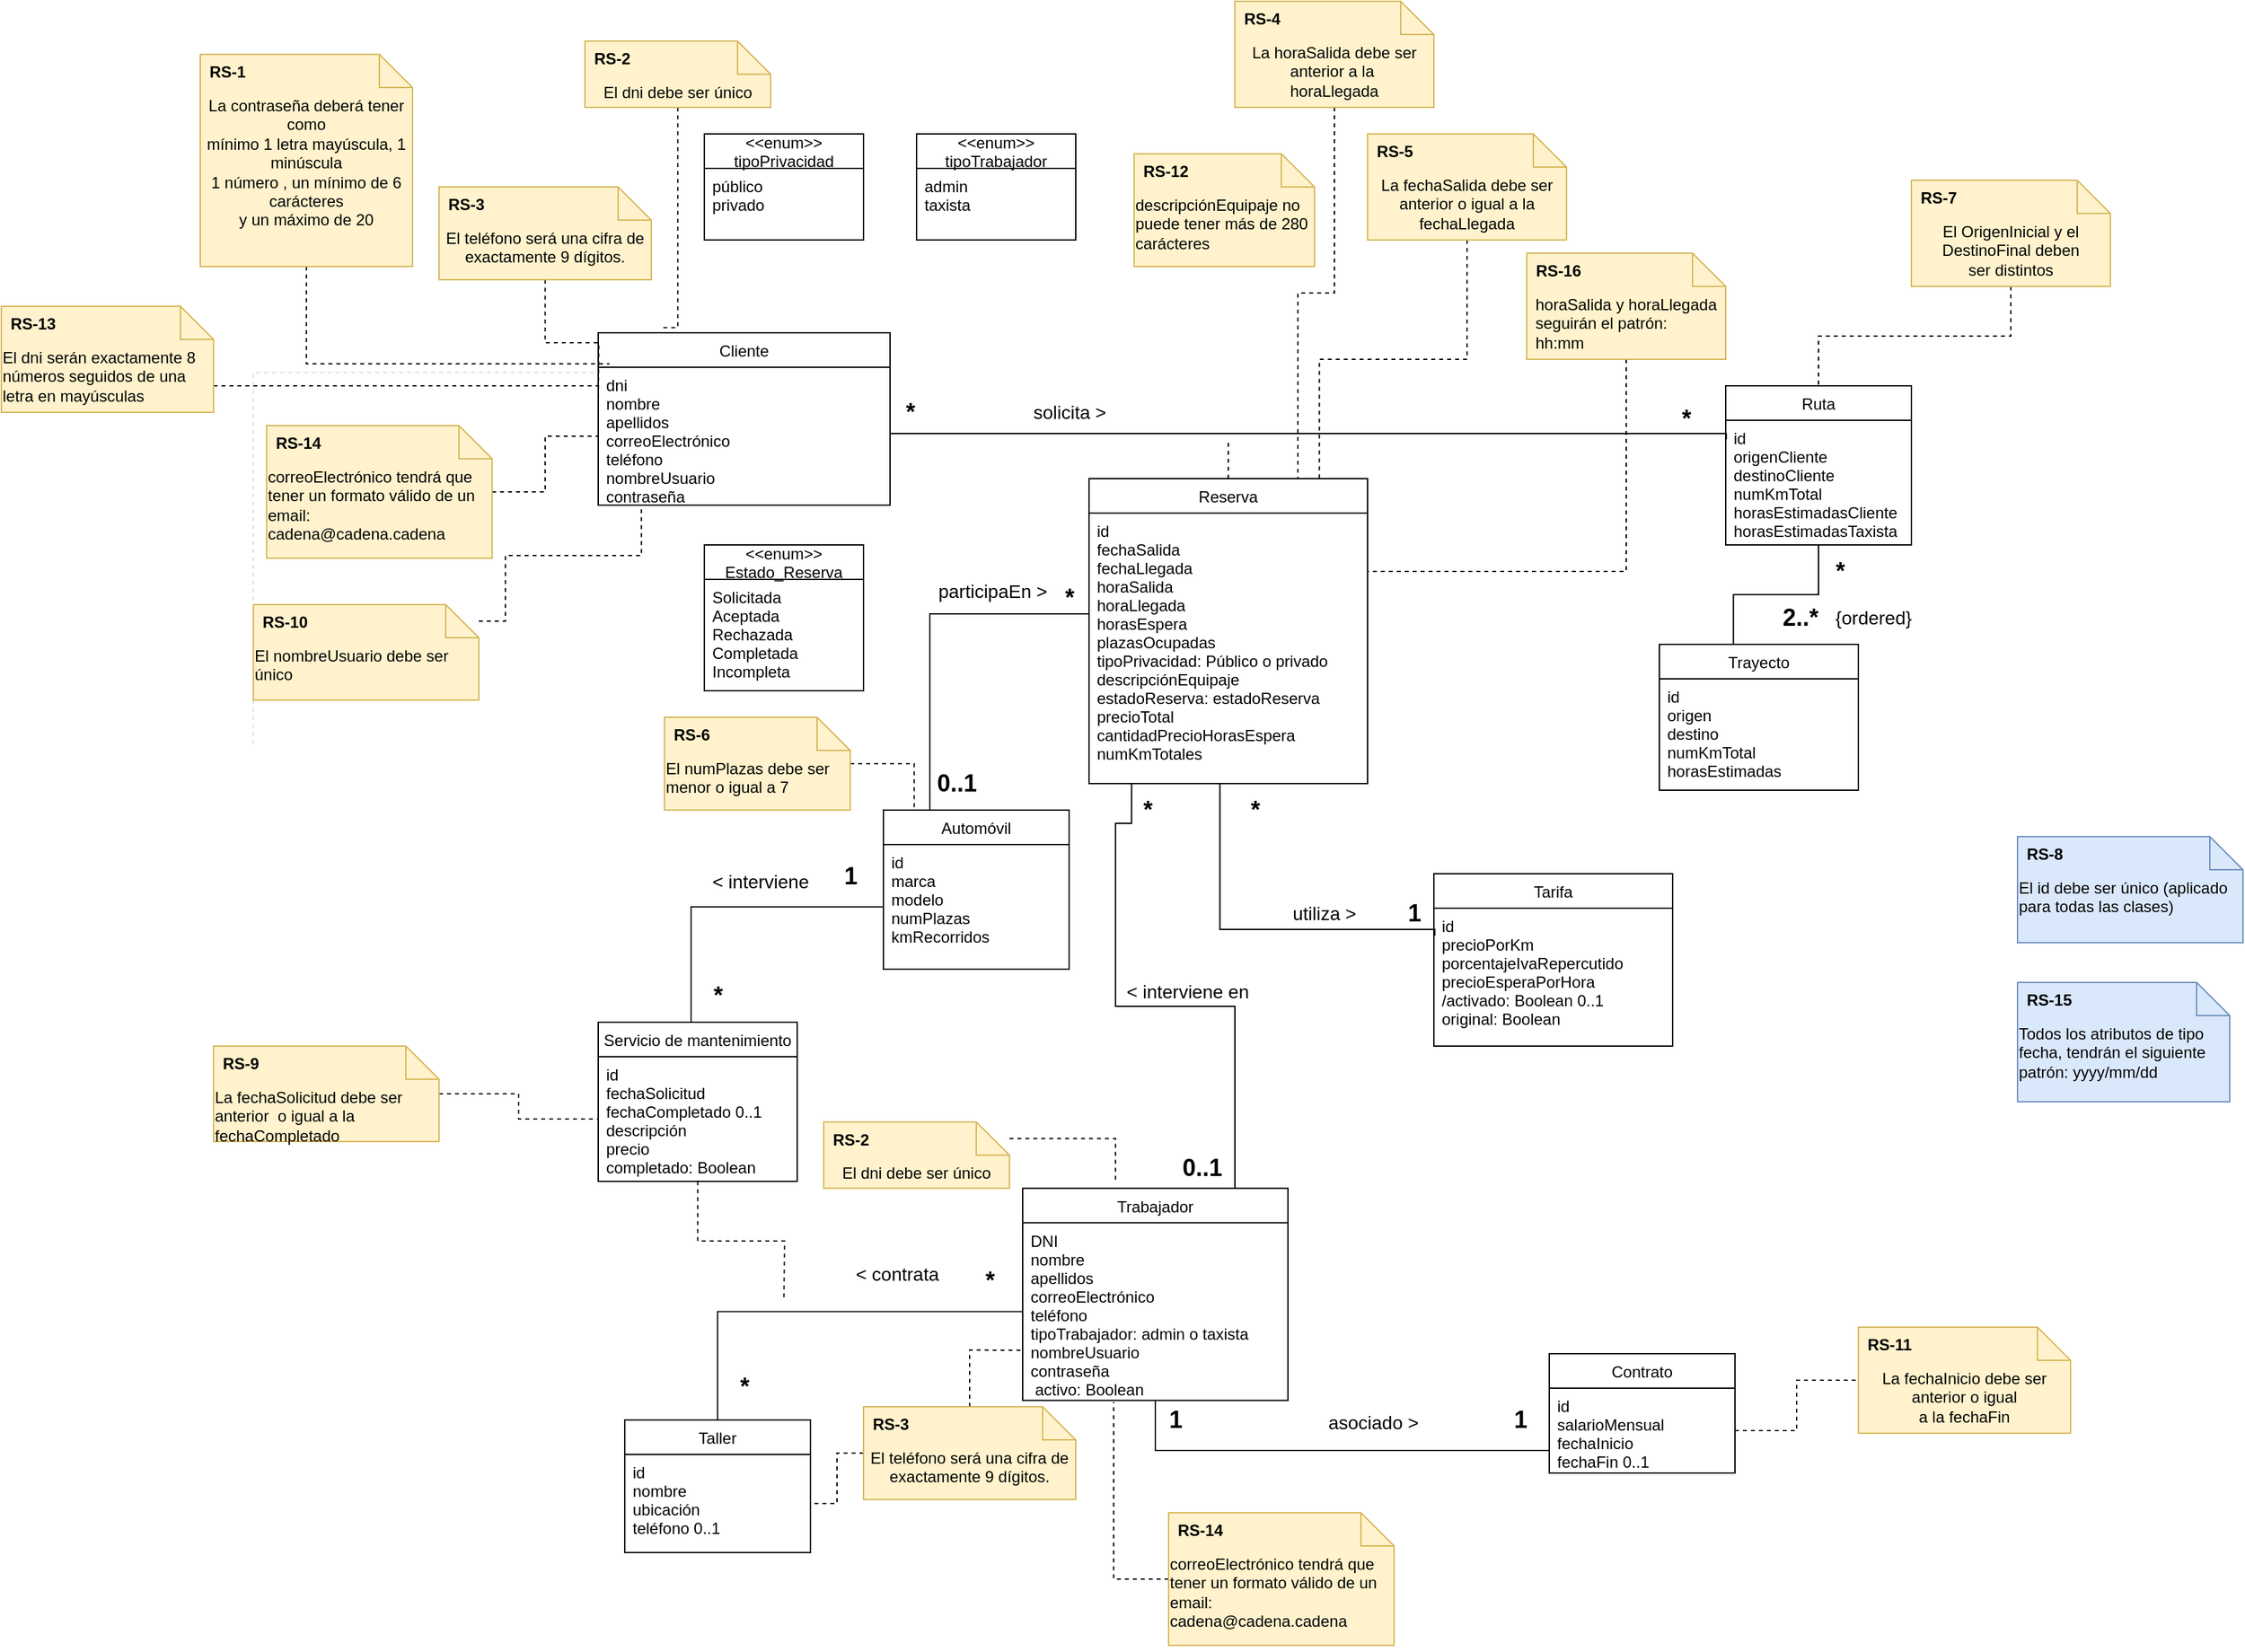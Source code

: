 <mxfile version="14.1.9" type="device"><diagram id="LqbnjOXyxjG4reTp5Xop" name="Page-1"><mxGraphModel dx="3245" dy="2636" grid="1" gridSize="10" guides="1" tooltips="1" connect="1" arrows="1" fold="1" page="1" pageScale="1" pageWidth="1169" pageHeight="1654" math="0" shadow="0"><root><mxCell id="0"/><mxCell id="1" parent="0"/><mxCell id="yNlwHRL9ymB5Uav7mxj8-1" value="Cliente" style="swimlane;fontStyle=0;childLayout=stackLayout;horizontal=1;startSize=26;fillColor=none;horizontalStack=0;resizeParent=1;resizeParentMax=0;resizeLast=0;collapsible=1;marginBottom=0;" parent="1" vertex="1"><mxGeometry x="-30" y="180" width="220" height="130" as="geometry"/></mxCell><mxCell id="yNlwHRL9ymB5Uav7mxj8-2" value="dni &#10;nombre &#10;apellidos &#10;correoElectrónico&#10;teléfono &#10;nombreUsuario&#10;contraseña" style="text;strokeColor=none;fillColor=none;align=left;verticalAlign=top;spacingLeft=4;spacingRight=4;overflow=hidden;rotatable=0;points=[[0,0.5],[1,0.5]];portConstraint=eastwest;" parent="yNlwHRL9ymB5Uav7mxj8-1" vertex="1"><mxGeometry y="26" width="220" height="104" as="geometry"/></mxCell><mxCell id="yNlwHRL9ymB5Uav7mxj8-5" value="&lt;&lt;enum&gt;&gt;&#10;tipoPrivacidad" style="swimlane;fontStyle=0;childLayout=stackLayout;horizontal=1;startSize=26;fillColor=none;horizontalStack=0;resizeParent=1;resizeParentMax=0;resizeLast=0;collapsible=1;marginBottom=0;" parent="1" vertex="1"><mxGeometry x="50" y="30" width="120" height="80" as="geometry"/></mxCell><mxCell id="yNlwHRL9ymB5Uav7mxj8-6" value="público&#10;privado" style="text;strokeColor=none;fillColor=none;align=left;verticalAlign=top;spacingLeft=4;spacingRight=4;overflow=hidden;rotatable=0;points=[[0,0.5],[1,0.5]];portConstraint=eastwest;" parent="yNlwHRL9ymB5Uav7mxj8-5" vertex="1"><mxGeometry y="26" width="120" height="54" as="geometry"/></mxCell><mxCell id="gDhVh9dan0KzOiKPQjqb-6" style="edgeStyle=orthogonalEdgeStyle;rounded=0;orthogonalLoop=1;jettySize=auto;html=1;entryX=0.153;entryY=0.999;entryDx=0;entryDy=0;entryPerimeter=0;startArrow=none;startFill=0;startSize=16;endArrow=none;endFill=0;endSize=23;" parent="1" source="yNlwHRL9ymB5Uav7mxj8-9" target="yNlwHRL9ymB5Uav7mxj8-25" edge="1"><mxGeometry relative="1" as="geometry"><Array as="points"><mxPoint x="450" y="688"/><mxPoint x="360" y="688"/><mxPoint x="360" y="550"/></Array></mxGeometry></mxCell><mxCell id="yNlwHRL9ymB5Uav7mxj8-9" value="Trabajador" style="swimlane;fontStyle=0;childLayout=stackLayout;horizontal=1;startSize=26;fillColor=none;horizontalStack=0;resizeParent=1;resizeParentMax=0;resizeLast=0;collapsible=1;marginBottom=0;" parent="1" vertex="1"><mxGeometry x="290" y="825.26" width="200" height="160" as="geometry"/></mxCell><mxCell id="yNlwHRL9ymB5Uav7mxj8-10" value="DNI&#10;nombre&#10;apellidos&#10;correoElectrónico&#10;teléfono&#10;tipoTrabajador: admin o taxista&#10;nombreUsuario&#10;contraseña&#10; activo: Boolean" style="text;strokeColor=none;fillColor=none;align=left;verticalAlign=top;spacingLeft=4;spacingRight=4;overflow=hidden;rotatable=0;points=[[0,0.5],[1,0.5]];portConstraint=eastwest;" parent="yNlwHRL9ymB5Uav7mxj8-9" vertex="1"><mxGeometry y="26" width="200" height="134" as="geometry"/></mxCell><mxCell id="yNlwHRL9ymB5Uav7mxj8-11" value="Contrato" style="swimlane;fontStyle=0;childLayout=stackLayout;horizontal=1;startSize=26;fillColor=none;horizontalStack=0;resizeParent=1;resizeParentMax=0;resizeLast=0;collapsible=1;marginBottom=0;" parent="1" vertex="1"><mxGeometry x="687" y="950" width="140" height="90" as="geometry"/></mxCell><mxCell id="yNlwHRL9ymB5Uav7mxj8-12" value="id&#10;salarioMensual&#10;fechaInicio&#10;fechaFin 0..1&#10;" style="text;strokeColor=none;fillColor=none;align=left;verticalAlign=top;spacingLeft=4;spacingRight=4;overflow=hidden;rotatable=0;points=[[0,0.5],[1,0.5]];portConstraint=eastwest;" parent="yNlwHRL9ymB5Uav7mxj8-11" vertex="1"><mxGeometry y="26" width="140" height="64" as="geometry"/></mxCell><mxCell id="yNlwHRL9ymB5Uav7mxj8-15" value="Trayecto" style="swimlane;fontStyle=0;childLayout=stackLayout;horizontal=1;startSize=26;fillColor=none;horizontalStack=0;resizeParent=1;resizeParentMax=0;resizeLast=0;collapsible=1;marginBottom=0;" parent="1" vertex="1"><mxGeometry x="770" y="415" width="150" height="110" as="geometry"><mxRectangle x="770" y="225" width="60" height="26" as="alternateBounds"/></mxGeometry></mxCell><mxCell id="yNlwHRL9ymB5Uav7mxj8-16" value="id&#10;origen&#10;destino &#10;numKmTotal &#10;horasEstimadas" style="text;strokeColor=none;fillColor=none;align=left;verticalAlign=top;spacingLeft=4;spacingRight=4;overflow=hidden;rotatable=0;points=[[0,0.5],[1,0.5]];portConstraint=eastwest;" parent="yNlwHRL9ymB5Uav7mxj8-15" vertex="1"><mxGeometry y="26" width="150" height="84" as="geometry"/></mxCell><mxCell id="rDAFbC43r-NZ2ZNl2lCa-1" style="edgeStyle=orthogonalEdgeStyle;rounded=0;orthogonalLoop=1;jettySize=auto;html=1;endArrow=none;endFill=0;" parent="1" source="yNlwHRL9ymB5Uav7mxj8-20" target="yNlwHRL9ymB5Uav7mxj8-25" edge="1"><mxGeometry relative="1" as="geometry"><Array as="points"><mxPoint x="220" y="392"/></Array></mxGeometry></mxCell><mxCell id="yNlwHRL9ymB5Uav7mxj8-20" value="Automóvil" style="swimlane;fontStyle=0;childLayout=stackLayout;horizontal=1;startSize=26;fillColor=none;horizontalStack=0;resizeParent=1;resizeParentMax=0;resizeLast=0;collapsible=1;marginBottom=0;" parent="1" vertex="1"><mxGeometry x="185" y="540" width="140" height="120" as="geometry"/></mxCell><mxCell id="yNlwHRL9ymB5Uav7mxj8-21" value="id&#10;marca&#10;modelo&#10;numPlazas&#10;kmRecorridos" style="text;strokeColor=none;fillColor=none;align=left;verticalAlign=top;spacingLeft=4;spacingRight=4;overflow=hidden;rotatable=0;points=[[0,0.5],[1,0.5]];portConstraint=eastwest;" parent="yNlwHRL9ymB5Uav7mxj8-20" vertex="1"><mxGeometry y="26" width="140" height="94" as="geometry"/></mxCell><mxCell id="gDhVh9dan0KzOiKPQjqb-19" style="edgeStyle=orthogonalEdgeStyle;rounded=0;orthogonalLoop=1;jettySize=auto;html=1;startArrow=none;startFill=0;startSize=16;endArrow=none;endFill=0;endSize=14;dashed=1;" parent="1" source="yNlwHRL9ymB5Uav7mxj8-24" edge="1"><mxGeometry relative="1" as="geometry"><mxPoint x="445" y="260" as="targetPoint"/></mxGeometry></mxCell><mxCell id="yNlwHRL9ymB5Uav7mxj8-24" value="Reserva" style="swimlane;fontStyle=0;childLayout=stackLayout;horizontal=1;startSize=26;fillColor=none;horizontalStack=0;resizeParent=1;resizeParentMax=0;resizeLast=0;collapsible=1;marginBottom=0;" parent="1" vertex="1"><mxGeometry x="340" y="290" width="210" height="230" as="geometry"/></mxCell><mxCell id="yNlwHRL9ymB5Uav7mxj8-25" value="id&#10;fechaSalida&#10;fechaLlegada&#10;horaSalida&#10;horaLlegada&#10;horasEspera&#10;plazasOcupadas&#10;tipoPrivacidad: Público o privado&#10;descripciónEquipaje&#10;estadoReserva: estadoReserva&#10;precioTotal&#10;cantidadPrecioHorasEspera&#10;numKmTotales&#10;" style="text;strokeColor=none;fillColor=none;align=left;verticalAlign=top;spacingLeft=4;spacingRight=4;overflow=hidden;rotatable=0;points=[[0,0.5],[1,0.5]];portConstraint=eastwest;" parent="yNlwHRL9ymB5Uav7mxj8-24" vertex="1"><mxGeometry y="26" width="210" height="204" as="geometry"/></mxCell><mxCell id="yNlwHRL9ymB5Uav7mxj8-27" value="&lt;span style=&quot;font-size: 14px&quot;&gt;solicita &amp;gt;&lt;/span&gt;" style="edgeLabel;html=1;align=center;verticalAlign=middle;resizable=0;points=[];" parent="1" vertex="1" connectable="0"><mxGeometry x="325" y="240" as="geometry"/></mxCell><mxCell id="yNlwHRL9ymB5Uav7mxj8-36" value="&lt;font style=&quot;font-size: 18px&quot;&gt;&lt;b&gt;2..*&lt;/b&gt;&lt;/font&gt;" style="text;html=1;align=center;verticalAlign=middle;resizable=0;points=[];autosize=1;" parent="1" vertex="1"><mxGeometry x="855.5" y="385" width="40" height="20" as="geometry"/></mxCell><mxCell id="rDAFbC43r-NZ2ZNl2lCa-2" value="&lt;font style=&quot;font-size: 14px&quot;&gt;participaEn &amp;gt;&lt;/font&gt;" style="edgeLabel;html=1;align=center;verticalAlign=middle;resizable=0;points=[];" parent="1" vertex="1" connectable="0"><mxGeometry x="275" y="375" as="geometry"><mxPoint x="-8" as="offset"/></mxGeometry></mxCell><mxCell id="rDAFbC43r-NZ2ZNl2lCa-3" value="&lt;font style=&quot;font-size: 18px&quot;&gt;&lt;b&gt;*&lt;/b&gt;&lt;/font&gt;" style="text;html=1;align=center;verticalAlign=middle;resizable=0;points=[];autosize=1;" parent="1" vertex="1"><mxGeometry x="315" y="370" width="20" height="20" as="geometry"/></mxCell><mxCell id="rDAFbC43r-NZ2ZNl2lCa-4" value="&lt;span style=&quot;font-size: 18px&quot;&gt;&lt;b&gt;0..1&lt;/b&gt;&lt;/span&gt;" style="text;html=1;align=center;verticalAlign=middle;resizable=0;points=[];autosize=1;" parent="1" vertex="1"><mxGeometry x="215" y="510" width="50" height="20" as="geometry"/></mxCell><mxCell id="rDAFbC43r-NZ2ZNl2lCa-20" value="&lt;font style=&quot;font-size: 18px&quot;&gt;&lt;b&gt;*&lt;/b&gt;&lt;/font&gt;" style="text;html=1;align=center;verticalAlign=middle;resizable=0;points=[];autosize=1;" parent="1" vertex="1"><mxGeometry x="70" y="965.26" width="20" height="20" as="geometry"/></mxCell><mxCell id="rDAFbC43r-NZ2ZNl2lCa-22" value="&lt;font style=&quot;font-size: 14px&quot;&gt;&amp;lt; contrata&amp;nbsp;&lt;/font&gt;" style="edgeLabel;html=1;align=center;verticalAlign=middle;resizable=0;points=[];" parent="1" vertex="1" connectable="0"><mxGeometry x="185" y="895.26" as="geometry"><mxPoint x="12" y="-6" as="offset"/></mxGeometry></mxCell><mxCell id="rDAFbC43r-NZ2ZNl2lCa-25" value="&lt;&lt;enum&gt;&gt;&#10;tipoTrabajador" style="swimlane;fontStyle=0;childLayout=stackLayout;horizontal=1;startSize=26;fillColor=none;horizontalStack=0;resizeParent=1;resizeParentMax=0;resizeLast=0;collapsible=1;marginBottom=0;" parent="1" vertex="1"><mxGeometry x="210" y="30" width="120" height="80" as="geometry"/></mxCell><mxCell id="rDAFbC43r-NZ2ZNl2lCa-26" value="admin&#10;taxista" style="text;strokeColor=none;fillColor=none;align=left;verticalAlign=top;spacingLeft=4;spacingRight=4;overflow=hidden;rotatable=0;points=[[0,0.5],[1,0.5]];portConstraint=eastwest;" parent="rDAFbC43r-NZ2ZNl2lCa-25" vertex="1"><mxGeometry y="26" width="120" height="54" as="geometry"/></mxCell><mxCell id="GwP_4fT2NLDVrhJLjAgH-3" style="edgeStyle=orthogonalEdgeStyle;rounded=0;orthogonalLoop=1;jettySize=auto;html=1;endArrow=none;endFill=0;exitX=0.47;exitY=0.998;exitDx=0;exitDy=0;exitPerimeter=0;entryX=0.004;entryY=0.2;entryDx=0;entryDy=0;entryPerimeter=0;" parent="1" source="yNlwHRL9ymB5Uav7mxj8-25" target="GwP_4fT2NLDVrhJLjAgH-2" edge="1"><mxGeometry relative="1" as="geometry"><mxPoint x="819" y="630" as="targetPoint"/><Array as="points"><mxPoint x="439" y="630"/><mxPoint x="601" y="630"/></Array><mxPoint x="687" y="640" as="sourcePoint"/></mxGeometry></mxCell><mxCell id="eQ6rav5U70y8A7uT5tRN-2" value="&lt;font style=&quot;font-size: 18px&quot;&gt;&lt;b&gt;1&lt;/b&gt;&lt;/font&gt;" style="text;html=1;align=center;verticalAlign=middle;resizable=0;points=[];autosize=1;" parent="1" vertex="1"><mxGeometry x="145" y="580" width="30" height="20" as="geometry"/></mxCell><mxCell id="IvdzCMgMwoCrqCtfhdGY-2" style="edgeStyle=orthogonalEdgeStyle;rounded=0;orthogonalLoop=1;jettySize=auto;html=1;entryX=0.039;entryY=-0.025;entryDx=0;entryDy=0;entryPerimeter=0;dashed=1;endArrow=none;endFill=0;" parent="1" source="eQ6rav5U70y8A7uT5tRN-3" target="yNlwHRL9ymB5Uav7mxj8-2" edge="1"><mxGeometry relative="1" as="geometry"/></mxCell><mxCell id="eQ6rav5U70y8A7uT5tRN-3" value="&lt;span style=&quot;text-align: left&quot;&gt;La contraseña deberá tener como&lt;/span&gt;&lt;br style=&quot;padding: 0px ; margin: 0px ; text-align: left&quot;&gt;&lt;span style=&quot;text-align: left&quot;&gt;mínimo 1 letra mayúscula, 1 minúscula&lt;/span&gt;&lt;br style=&quot;padding: 0px ; margin: 0px ; text-align: left&quot;&gt;&lt;span style=&quot;text-align: left&quot;&gt;1 número , un mínimo de 6 carácteres&lt;/span&gt;&lt;br style=&quot;padding: 0px ; margin: 0px ; text-align: left&quot;&gt;&lt;span style=&quot;text-align: left&quot;&gt;y un máximo de 20&lt;/span&gt;" style="shape=note2;boundedLbl=1;whiteSpace=wrap;html=1;size=25;verticalAlign=top;align=center;fillColor=#fff2cc;strokeColor=#d6b656;" parent="1" vertex="1"><mxGeometry x="-330" y="-30" width="160" height="160" as="geometry"/></mxCell><mxCell id="eQ6rav5U70y8A7uT5tRN-4" value="RS-1" style="resizeWidth=1;part=1;strokeColor=none;fillColor=none;align=left;spacingLeft=5;fontStyle=1" parent="eQ6rav5U70y8A7uT5tRN-3" vertex="1"><mxGeometry width="160" height="25" relative="1" as="geometry"/></mxCell><mxCell id="WkXWgLIGoQBVJbQsTKL2-116" style="edgeStyle=orthogonalEdgeStyle;rounded=0;sketch=0;orthogonalLoop=1;jettySize=auto;html=1;shadow=0;dashed=1;startArrow=none;startFill=0;startSize=19;sourcePerimeterSpacing=0;endArrow=none;endFill=0;endSize=20;strokeColor=#030303;opacity=90;" parent="1" source="eQ6rav5U70y8A7uT5tRN-5" edge="1"><mxGeometry relative="1" as="geometry"><mxPoint x="-30" y="235" as="targetPoint"/></mxGeometry></mxCell><mxCell id="eQ6rav5U70y8A7uT5tRN-5" value="&lt;span style=&quot;text-align: left&quot;&gt;El teléfono será una cifra de&lt;/span&gt;&lt;br style=&quot;padding: 0px ; margin: 0px ; text-align: left&quot;&gt;&lt;span style=&quot;text-align: left&quot;&gt;exactamente 9 dígitos.&lt;/span&gt;" style="shape=note2;boundedLbl=1;whiteSpace=wrap;html=1;size=25;verticalAlign=top;align=center;fillColor=#fff2cc;strokeColor=#d6b656;" parent="1" vertex="1"><mxGeometry x="-150" y="70" width="160" height="70" as="geometry"/></mxCell><mxCell id="eQ6rav5U70y8A7uT5tRN-6" value="RS-3" style="resizeWidth=1;part=1;strokeColor=none;fillColor=none;align=left;spacingLeft=5;fontStyle=1" parent="eQ6rav5U70y8A7uT5tRN-5" vertex="1"><mxGeometry width="160" height="25" relative="1" as="geometry"/></mxCell><mxCell id="gDhVh9dan0KzOiKPQjqb-26" style="edgeStyle=orthogonalEdgeStyle;rounded=0;orthogonalLoop=1;jettySize=auto;html=1;entryX=0.75;entryY=0;entryDx=0;entryDy=0;dashed=1;startArrow=none;startFill=0;startSize=16;endArrow=none;endFill=0;endSize=14;" parent="1" source="eQ6rav5U70y8A7uT5tRN-7" target="yNlwHRL9ymB5Uav7mxj8-24" edge="1"><mxGeometry relative="1" as="geometry"/></mxCell><mxCell id="eQ6rav5U70y8A7uT5tRN-7" value="&lt;span style=&quot;text-align: left&quot;&gt;La horaSalida debe ser anterior a la&amp;nbsp;&lt;/span&gt;&lt;br style=&quot;padding: 0px ; margin: 0px ; text-align: left&quot;&gt;&lt;span style=&quot;text-align: left&quot;&gt;horaLlegada&lt;/span&gt;" style="shape=note2;boundedLbl=1;whiteSpace=wrap;html=1;size=25;verticalAlign=top;align=center;fillColor=#fff2cc;strokeColor=#d6b656;" parent="1" vertex="1"><mxGeometry x="450" y="-70" width="150" height="80" as="geometry"/></mxCell><mxCell id="eQ6rav5U70y8A7uT5tRN-8" value="RS-4" style="resizeWidth=1;part=1;strokeColor=none;fillColor=none;align=left;spacingLeft=5;fontStyle=1" parent="eQ6rav5U70y8A7uT5tRN-7" vertex="1"><mxGeometry width="150" height="25" relative="1" as="geometry"/></mxCell><mxCell id="gDhVh9dan0KzOiKPQjqb-25" style="edgeStyle=orthogonalEdgeStyle;rounded=0;orthogonalLoop=1;jettySize=auto;html=1;entryX=0.827;entryY=0.01;entryDx=0;entryDy=0;entryPerimeter=0;dashed=1;startArrow=none;startFill=0;startSize=16;endArrow=none;endFill=0;endSize=14;" parent="1" source="eQ6rav5U70y8A7uT5tRN-10" target="yNlwHRL9ymB5Uav7mxj8-24" edge="1"><mxGeometry relative="1" as="geometry"/></mxCell><mxCell id="eQ6rav5U70y8A7uT5tRN-10" value="&lt;span style=&quot;text-align: left&quot;&gt;La fechaSalida debe ser anterior o igual&amp;nbsp;&lt;/span&gt;&lt;span style=&quot;text-align: left&quot;&gt;a la fechaLlegada&lt;/span&gt;" style="shape=note2;boundedLbl=1;whiteSpace=wrap;html=1;size=25;verticalAlign=top;align=center;fillColor=#fff2cc;strokeColor=#d6b656;" parent="1" vertex="1"><mxGeometry x="550" y="30" width="150" height="80" as="geometry"/></mxCell><mxCell id="eQ6rav5U70y8A7uT5tRN-11" value="RS-5" style="resizeWidth=1;part=1;strokeColor=none;fillColor=none;align=left;spacingLeft=5;fontStyle=1" parent="eQ6rav5U70y8A7uT5tRN-10" vertex="1"><mxGeometry width="150" height="25" relative="1" as="geometry"/></mxCell><mxCell id="gDhVh9dan0KzOiKPQjqb-28" style="edgeStyle=orthogonalEdgeStyle;rounded=0;orthogonalLoop=1;jettySize=auto;html=1;entryX=0.5;entryY=0;entryDx=0;entryDy=0;dashed=1;startArrow=none;startFill=0;startSize=16;endArrow=none;endFill=0;endSize=14;" parent="1" source="eQ6rav5U70y8A7uT5tRN-13" target="gDhVh9dan0KzOiKPQjqb-14" edge="1"><mxGeometry relative="1" as="geometry"/></mxCell><mxCell id="eQ6rav5U70y8A7uT5tRN-13" value="&lt;span style=&quot;text-align: left&quot;&gt;El OrigenInicial y el DestinoFinal deben&lt;/span&gt;&lt;br style=&quot;padding: 0px ; margin: 0px ; text-align: left&quot;&gt;&lt;span style=&quot;text-align: left&quot;&gt;ser distintos&lt;/span&gt;" style="shape=note2;boundedLbl=1;whiteSpace=wrap;html=1;size=25;verticalAlign=top;align=center;fillColor=#fff2cc;strokeColor=#d6b656;" parent="1" vertex="1"><mxGeometry x="960" y="65" width="150" height="80" as="geometry"/></mxCell><mxCell id="eQ6rav5U70y8A7uT5tRN-14" value="RS-7" style="resizeWidth=1;part=1;strokeColor=none;fillColor=none;align=left;spacingLeft=5;fontStyle=1" parent="eQ6rav5U70y8A7uT5tRN-13" vertex="1"><mxGeometry width="150" height="25" relative="1" as="geometry"/></mxCell><mxCell id="eQ6rav5U70y8A7uT5tRN-15" value="&lt;span style=&quot;text-align: left&quot;&gt;La fechaInicio debe ser anterior o igual&lt;/span&gt;&lt;br style=&quot;padding: 0px ; margin: 0px ; text-align: left&quot;&gt;&lt;span style=&quot;text-align: left&quot;&gt;a la fechaFin&lt;/span&gt;" style="shape=note2;boundedLbl=1;whiteSpace=wrap;html=1;size=25;verticalAlign=top;align=center;fillColor=#fff2cc;strokeColor=#d6b656;" parent="1" vertex="1"><mxGeometry x="920" y="930" width="160" height="80" as="geometry"/></mxCell><mxCell id="eQ6rav5U70y8A7uT5tRN-16" value="RS-11" style="resizeWidth=1;part=1;strokeColor=none;fillColor=none;align=left;spacingLeft=5;fontStyle=1" parent="eQ6rav5U70y8A7uT5tRN-15" vertex="1"><mxGeometry width="160" height="25" relative="1" as="geometry"/></mxCell><mxCell id="WkXWgLIGoQBVJbQsTKL2-12" style="edgeStyle=orthogonalEdgeStyle;rounded=0;orthogonalLoop=1;jettySize=auto;html=1;dashed=1;endArrow=none;endFill=0;strokeColor=#D6D6D6;opacity=70;" parent="1" target="yNlwHRL9ymB5Uav7mxj8-2" edge="1"><mxGeometry relative="1" as="geometry"><Array as="points"><mxPoint x="-290" y="210"/></Array><mxPoint x="-290" y="490" as="sourcePoint"/></mxGeometry></mxCell><mxCell id="WkXWgLIGoQBVJbQsTKL2-115" style="edgeStyle=orthogonalEdgeStyle;rounded=0;sketch=0;orthogonalLoop=1;jettySize=auto;html=1;shadow=0;startArrow=none;startFill=0;startSize=19;sourcePerimeterSpacing=0;endArrow=none;endFill=0;endSize=20;strokeColor=#030303;opacity=90;dashed=1;" parent="1" source="WkXWgLIGoQBVJbQsTKL2-108" edge="1"><mxGeometry relative="1" as="geometry"><mxPoint x="110" y="910" as="targetPoint"/></mxGeometry></mxCell><mxCell id="WkXWgLIGoQBVJbQsTKL2-108" value="Servicio de mantenimiento" style="swimlane;fontStyle=0;childLayout=stackLayout;horizontal=1;startSize=26;fillColor=none;horizontalStack=0;resizeParent=1;resizeParentMax=0;resizeLast=0;collapsible=1;marginBottom=0;" parent="1" vertex="1"><mxGeometry x="-30" y="700" width="150" height="120" as="geometry"/></mxCell><mxCell id="WkXWgLIGoQBVJbQsTKL2-109" value="id&#10;fechaSolicitud &#10;fechaCompletado 0..1&#10;descripción&#10;precio&#10;completado: Boolean" style="text;strokeColor=none;fillColor=none;align=left;verticalAlign=top;spacingLeft=4;spacingRight=4;overflow=hidden;rotatable=0;points=[[0,0.5],[1,0.5]];portConstraint=eastwest;" parent="WkXWgLIGoQBVJbQsTKL2-108" vertex="1"><mxGeometry y="26" width="150" height="94" as="geometry"/></mxCell><mxCell id="WkXWgLIGoQBVJbQsTKL2-112" value="Taller" style="swimlane;fontStyle=0;childLayout=stackLayout;horizontal=1;startSize=26;fillColor=none;horizontalStack=0;resizeParent=1;resizeParentMax=0;resizeLast=0;collapsible=1;marginBottom=0;" parent="1" vertex="1"><mxGeometry x="-10" y="1000" width="140" height="100" as="geometry"/></mxCell><mxCell id="WkXWgLIGoQBVJbQsTKL2-113" value="id&#10;nombre&#10;ubicación&#10;teléfono 0..1" style="text;strokeColor=none;fillColor=none;align=left;verticalAlign=top;spacingLeft=4;spacingRight=4;overflow=hidden;rotatable=0;points=[[0,0.5],[1,0.5]];portConstraint=eastwest;" parent="WkXWgLIGoQBVJbQsTKL2-112" vertex="1"><mxGeometry y="26" width="140" height="74" as="geometry"/></mxCell><mxCell id="WkXWgLIGoQBVJbQsTKL2-114" style="edgeStyle=orthogonalEdgeStyle;rounded=0;sketch=0;orthogonalLoop=1;jettySize=auto;html=1;entryX=0.5;entryY=0;entryDx=0;entryDy=0;shadow=0;startArrow=none;startFill=0;startSize=19;sourcePerimeterSpacing=0;endArrow=none;endFill=0;endSize=20;strokeColor=#030303;opacity=90;" parent="1" source="yNlwHRL9ymB5Uav7mxj8-10" target="WkXWgLIGoQBVJbQsTKL2-112" edge="1"><mxGeometry relative="1" as="geometry"/></mxCell><mxCell id="WkXWgLIGoQBVJbQsTKL2-120" value="&lt;font style=&quot;font-size: 14px&quot;&gt;&amp;lt; interviene&lt;/font&gt;" style="edgeLabel;html=1;align=center;verticalAlign=middle;resizable=0;points=[];" parent="1" vertex="1" connectable="0"><mxGeometry x="80" y="600" as="geometry"><mxPoint x="12" y="-6" as="offset"/></mxGeometry></mxCell><mxCell id="WkXWgLIGoQBVJbQsTKL2-121" style="edgeStyle=orthogonalEdgeStyle;rounded=0;sketch=0;orthogonalLoop=1;jettySize=auto;html=1;entryX=0.5;entryY=0;entryDx=0;entryDy=0;shadow=0;startArrow=none;startFill=0;startSize=19;sourcePerimeterSpacing=0;endArrow=none;endFill=0;endSize=20;strokeColor=#030303;opacity=90;" parent="1" source="yNlwHRL9ymB5Uav7mxj8-21" target="WkXWgLIGoQBVJbQsTKL2-108" edge="1"><mxGeometry relative="1" as="geometry"><Array as="points"><mxPoint x="40" y="613"/><mxPoint x="40" y="700"/></Array></mxGeometry></mxCell><mxCell id="WkXWgLIGoQBVJbQsTKL2-122" value="&lt;font style=&quot;font-size: 18px&quot;&gt;&lt;b&gt;*&lt;/b&gt;&lt;/font&gt;" style="text;html=1;align=center;verticalAlign=middle;resizable=0;points=[];autosize=1;" parent="1" vertex="1"><mxGeometry x="50" y="670" width="20" height="20" as="geometry"/></mxCell><mxCell id="WkXWgLIGoQBVJbQsTKL2-123" style="edgeStyle=orthogonalEdgeStyle;rounded=0;sketch=0;orthogonalLoop=1;jettySize=auto;html=1;entryX=0;entryY=0.5;entryDx=0;entryDy=0;shadow=0;startArrow=none;startFill=0;startSize=19;sourcePerimeterSpacing=0;endArrow=none;endFill=0;endSize=20;strokeColor=#030303;opacity=90;" parent="1" source="yNlwHRL9ymB5Uav7mxj8-10" target="yNlwHRL9ymB5Uav7mxj8-12" edge="1"><mxGeometry relative="1" as="geometry"><Array as="points"><mxPoint x="390" y="1023"/></Array></mxGeometry></mxCell><mxCell id="WkXWgLIGoQBVJbQsTKL2-124" value="&lt;font style=&quot;font-size: 18px&quot;&gt;&lt;b&gt;1&lt;/b&gt;&lt;/font&gt;" style="text;html=1;align=center;verticalAlign=middle;resizable=0;points=[];autosize=1;rotation=0;" parent="1" vertex="1"><mxGeometry x="390" y="990" width="30" height="20" as="geometry"/></mxCell><mxCell id="WkXWgLIGoQBVJbQsTKL2-125" value="&lt;font style=&quot;font-size: 18px&quot;&gt;&lt;b&gt;1&lt;/b&gt;&lt;/font&gt;" style="text;html=1;align=center;verticalAlign=middle;resizable=0;points=[];autosize=1;rotation=0;" parent="1" vertex="1"><mxGeometry x="650" y="990" width="30" height="20" as="geometry"/></mxCell><mxCell id="WkXWgLIGoQBVJbQsTKL2-126" value="&lt;span style=&quot;font-size: 14px&quot;&gt;asociado &amp;gt;&lt;/span&gt;" style="edgeLabel;html=1;align=center;verticalAlign=middle;resizable=0;points=[];" parent="1" vertex="1" connectable="0"><mxGeometry x="570" y="1010" as="geometry"><mxPoint x="-16" y="-8" as="offset"/></mxGeometry></mxCell><mxCell id="WkXWgLIGoQBVJbQsTKL2-127" value="&lt;font style=&quot;font-size: 18px&quot;&gt;&lt;b&gt;*&lt;/b&gt;&lt;/font&gt;" style="text;html=1;align=center;verticalAlign=middle;resizable=0;points=[];autosize=1;" parent="1" vertex="1"><mxGeometry x="255" y="885.26" width="20" height="20" as="geometry"/></mxCell><mxCell id="WkXWgLIGoQBVJbQsTKL2-128" style="edgeStyle=orthogonalEdgeStyle;rounded=0;sketch=0;orthogonalLoop=1;jettySize=auto;html=1;entryX=0;entryY=0.5;entryDx=0;entryDy=0;entryPerimeter=0;shadow=0;startArrow=none;startFill=0;startSize=19;sourcePerimeterSpacing=0;endArrow=none;endFill=0;endSize=20;strokeColor=#030303;opacity=90;dashed=1;" parent="1" source="yNlwHRL9ymB5Uav7mxj8-12" target="eQ6rav5U70y8A7uT5tRN-15" edge="1"><mxGeometry relative="1" as="geometry"/></mxCell><mxCell id="WkXWgLIGoQBVJbQsTKL2-129" value="&lt;span style=&quot;font-size: 14px&quot;&gt;{ordered}&lt;/span&gt;" style="edgeLabel;html=1;align=center;verticalAlign=middle;resizable=0;points=[];rotation=0;" parent="1" vertex="1" connectable="0"><mxGeometry x="925.5" y="395" as="geometry"><mxPoint x="5" as="offset"/></mxGeometry></mxCell><mxCell id="WkXWgLIGoQBVJbQsTKL2-146" style="edgeStyle=orthogonalEdgeStyle;rounded=0;sketch=0;orthogonalLoop=1;jettySize=auto;html=1;shadow=0;dashed=1;startArrow=none;startFill=0;startSize=19;sourcePerimeterSpacing=0;endArrow=none;endFill=0;endSize=20;strokeColor=#030303;fontSize=13;opacity=90;" parent="1" source="WkXWgLIGoQBVJbQsTKL2-144" target="WkXWgLIGoQBVJbQsTKL2-109" edge="1"><mxGeometry relative="1" as="geometry"/></mxCell><mxCell id="WkXWgLIGoQBVJbQsTKL2-144" value="&lt;div style=&quot;text-align: left&quot;&gt;La fechaSolicitud debe ser anterior&amp;nbsp; o igual a la fechaCompletado&lt;/div&gt;" style="shape=note2;boundedLbl=1;whiteSpace=wrap;html=1;size=25;verticalAlign=top;align=center;fillColor=#fff2cc;strokeColor=#d6b656;" parent="1" vertex="1"><mxGeometry x="-320" y="718" width="170" height="72" as="geometry"/></mxCell><mxCell id="WkXWgLIGoQBVJbQsTKL2-145" value="RS-9" style="resizeWidth=1;part=1;strokeColor=none;fillColor=none;align=left;spacingLeft=5;fontStyle=1" parent="WkXWgLIGoQBVJbQsTKL2-144" vertex="1"><mxGeometry width="170" height="25" relative="1" as="geometry"/></mxCell><mxCell id="WkXWgLIGoQBVJbQsTKL2-155" value="&lt;div style=&quot;text-align: left&quot;&gt;El nombreUsuario debe ser único&lt;/div&gt;" style="shape=note2;boundedLbl=1;whiteSpace=wrap;html=1;size=25;verticalAlign=top;align=center;fillColor=#fff2cc;strokeColor=#d6b656;" parent="1" vertex="1"><mxGeometry x="-290" y="385" width="170" height="72" as="geometry"/></mxCell><mxCell id="WkXWgLIGoQBVJbQsTKL2-156" value="RS-10" style="resizeWidth=1;part=1;strokeColor=none;fillColor=none;align=left;spacingLeft=5;fontStyle=1" parent="WkXWgLIGoQBVJbQsTKL2-155" vertex="1"><mxGeometry width="170" height="25" relative="1" as="geometry"/></mxCell><mxCell id="IvdzCMgMwoCrqCtfhdGY-1" style="edgeStyle=orthogonalEdgeStyle;rounded=0;orthogonalLoop=1;jettySize=auto;html=1;entryX=0.148;entryY=0.998;entryDx=0;entryDy=0;entryPerimeter=0;dashed=1;endArrow=none;endFill=0;" parent="WkXWgLIGoQBVJbQsTKL2-155" source="WkXWgLIGoQBVJbQsTKL2-156" target="yNlwHRL9ymB5Uav7mxj8-2" edge="1"><mxGeometry relative="1" as="geometry"><Array as="points"><mxPoint x="190" y="13"/><mxPoint x="190" y="-37"/><mxPoint x="293" y="-37"/></Array></mxGeometry></mxCell><mxCell id="WkXWgLIGoQBVJbQsTKL2-160" style="edgeStyle=orthogonalEdgeStyle;rounded=0;sketch=0;orthogonalLoop=1;jettySize=auto;html=1;entryX=0.213;entryY=-0.03;entryDx=0;entryDy=0;entryPerimeter=0;shadow=0;dashed=1;startArrow=none;startFill=0;startSize=19;sourcePerimeterSpacing=0;endArrow=none;endFill=0;endSize=20;strokeColor=#030303;fontSize=13;opacity=90;" parent="1" source="WkXWgLIGoQBVJbQsTKL2-158" target="yNlwHRL9ymB5Uav7mxj8-1" edge="1"><mxGeometry relative="1" as="geometry"><Array as="points"><mxPoint x="30" y="176"/></Array></mxGeometry></mxCell><mxCell id="WkXWgLIGoQBVJbQsTKL2-158" value="&lt;div style=&quot;text-align: left&quot;&gt;&lt;span&gt;El dni debe ser único&lt;/span&gt;&lt;/div&gt;" style="shape=note2;boundedLbl=1;whiteSpace=wrap;html=1;size=25;verticalAlign=top;align=center;fillColor=#fff2cc;strokeColor=#d6b656;" parent="1" vertex="1"><mxGeometry x="-40" y="-40" width="140" height="50" as="geometry"/></mxCell><mxCell id="WkXWgLIGoQBVJbQsTKL2-159" value="RS-2" style="resizeWidth=1;part=1;strokeColor=none;fillColor=none;align=left;spacingLeft=5;fontStyle=1" parent="WkXWgLIGoQBVJbQsTKL2-158" vertex="1"><mxGeometry width="140" height="25" relative="1" as="geometry"/></mxCell><mxCell id="WkXWgLIGoQBVJbQsTKL2-161" value="&lt;div style=&quot;text-align: left&quot;&gt;&lt;span&gt;El dni debe ser único&lt;/span&gt;&lt;/div&gt;" style="shape=note2;boundedLbl=1;whiteSpace=wrap;html=1;size=25;verticalAlign=top;align=center;fillColor=#fff2cc;strokeColor=#d6b656;" parent="1" vertex="1"><mxGeometry x="140" y="775.26" width="140" height="50" as="geometry"/></mxCell><mxCell id="WkXWgLIGoQBVJbQsTKL2-162" value="RS-2" style="resizeWidth=1;part=1;strokeColor=none;fillColor=none;align=left;spacingLeft=5;fontStyle=1" parent="WkXWgLIGoQBVJbQsTKL2-161" vertex="1"><mxGeometry width="140" height="25" relative="1" as="geometry"/></mxCell><mxCell id="UFmMf2WheV1p1wWIG5xR-2" style="edgeStyle=orthogonalEdgeStyle;rounded=0;orthogonalLoop=1;jettySize=auto;html=1;entryX=0.35;entryY=-0.04;entryDx=0;entryDy=0;entryPerimeter=0;endArrow=none;endFill=0;dashed=1;" parent="WkXWgLIGoQBVJbQsTKL2-161" source="WkXWgLIGoQBVJbQsTKL2-162" target="yNlwHRL9ymB5Uav7mxj8-9" edge="1"><mxGeometry relative="1" as="geometry"/></mxCell><mxCell id="WkXWgLIGoQBVJbQsTKL2-164" value="&lt;div style=&quot;text-align: left&quot;&gt;El id debe ser único (aplicado para todas las clases)&lt;/div&gt;" style="shape=note2;boundedLbl=1;whiteSpace=wrap;html=1;size=25;verticalAlign=top;align=center;fillColor=#dae8fc;strokeColor=#6c8ebf;" parent="1" vertex="1"><mxGeometry x="1040" y="560" width="170" height="80" as="geometry"/></mxCell><mxCell id="WkXWgLIGoQBVJbQsTKL2-165" value="RS-8" style="resizeWidth=1;part=1;strokeColor=none;fillColor=none;align=left;spacingLeft=5;fontStyle=1" parent="WkXWgLIGoQBVJbQsTKL2-164" vertex="1"><mxGeometry width="170" height="25" relative="1" as="geometry"/></mxCell><mxCell id="U4dsvqajSJd04rwGOEuP-3" style="edgeStyle=orthogonalEdgeStyle;rounded=0;orthogonalLoop=1;jettySize=auto;html=1;entryX=-0.001;entryY=0.717;entryDx=0;entryDy=0;entryPerimeter=0;dashed=1;endArrow=none;endFill=0;" parent="1" source="U4dsvqajSJd04rwGOEuP-1" target="yNlwHRL9ymB5Uav7mxj8-10" edge="1"><mxGeometry relative="1" as="geometry"/></mxCell><mxCell id="U4dsvqajSJd04rwGOEuP-4" style="edgeStyle=orthogonalEdgeStyle;rounded=0;orthogonalLoop=1;jettySize=auto;html=1;entryX=1;entryY=0.5;entryDx=0;entryDy=0;dashed=1;endArrow=none;endFill=0;" parent="1" source="U4dsvqajSJd04rwGOEuP-1" target="WkXWgLIGoQBVJbQsTKL2-113" edge="1"><mxGeometry relative="1" as="geometry"/></mxCell><mxCell id="U4dsvqajSJd04rwGOEuP-1" value="&lt;span style=&quot;text-align: left&quot;&gt;El teléfono será una cifra de&lt;/span&gt;&lt;br style=&quot;padding: 0px ; margin: 0px ; text-align: left&quot;&gt;&lt;span style=&quot;text-align: left&quot;&gt;exactamente 9 dígitos.&lt;/span&gt;" style="shape=note2;boundedLbl=1;whiteSpace=wrap;html=1;size=25;verticalAlign=top;align=center;fillColor=#fff2cc;strokeColor=#d6b656;" parent="1" vertex="1"><mxGeometry x="170" y="990" width="160" height="70" as="geometry"/></mxCell><mxCell id="U4dsvqajSJd04rwGOEuP-2" value="RS-3" style="resizeWidth=1;part=1;strokeColor=none;fillColor=none;align=left;spacingLeft=5;fontStyle=1" parent="U4dsvqajSJd04rwGOEuP-1" vertex="1"><mxGeometry width="160" height="25" relative="1" as="geometry"/></mxCell><mxCell id="U4dsvqajSJd04rwGOEuP-8" style="edgeStyle=orthogonalEdgeStyle;rounded=0;orthogonalLoop=1;jettySize=auto;html=1;entryX=0.166;entryY=0.002;entryDx=0;entryDy=0;entryPerimeter=0;dashed=1;endArrow=none;endFill=0;" parent="1" source="U4dsvqajSJd04rwGOEuP-5" target="yNlwHRL9ymB5Uav7mxj8-20" edge="1"><mxGeometry relative="1" as="geometry"/></mxCell><mxCell id="U4dsvqajSJd04rwGOEuP-5" value="&lt;div style=&quot;text-align: left&quot;&gt;&lt;span&gt;El numPlazas debe ser menor o igual a 7&lt;/span&gt;&lt;/div&gt;" style="shape=note2;boundedLbl=1;whiteSpace=wrap;html=1;size=25;verticalAlign=top;align=center;fillColor=#fff2cc;strokeColor=#d6b656;" parent="1" vertex="1"><mxGeometry x="20" y="470" width="140" height="70" as="geometry"/></mxCell><mxCell id="U4dsvqajSJd04rwGOEuP-6" value="RS-6" style="resizeWidth=1;part=1;strokeColor=none;fillColor=none;align=left;spacingLeft=5;fontStyle=1" parent="U4dsvqajSJd04rwGOEuP-5" vertex="1"><mxGeometry width="140" height="25" relative="1" as="geometry"/></mxCell><mxCell id="U4dsvqajSJd04rwGOEuP-7" style="edgeStyle=orthogonalEdgeStyle;rounded=0;sketch=0;orthogonalLoop=1;jettySize=auto;html=1;entryX=0.238;entryY=1.001;entryDx=0;entryDy=0;entryPerimeter=0;shadow=0;dashed=1;startArrow=none;startFill=0;startSize=19;sourcePerimeterSpacing=0;endArrow=none;endFill=0;endSize=20;strokeColor=#030303;fontSize=13;opacity=90;" parent="U4dsvqajSJd04rwGOEuP-5" source="U4dsvqajSJd04rwGOEuP-6" edge="1"><mxGeometry relative="1" as="geometry"><Array as="points"><mxPoint x="70" y="-161"/></Array></mxGeometry></mxCell><mxCell id="U4dsvqajSJd04rwGOEuP-9" value="&lt;div style=&quot;text-align: left&quot;&gt;descripciónEquipaje no puede tener más de 280 carácteres&lt;/div&gt;" style="shape=note2;boundedLbl=1;whiteSpace=wrap;html=1;size=25;verticalAlign=top;align=center;fillColor=#fff2cc;strokeColor=#d6b656;" parent="1" vertex="1"><mxGeometry x="374" y="45" width="136" height="85" as="geometry"/></mxCell><mxCell id="U4dsvqajSJd04rwGOEuP-10" value="RS-12" style="resizeWidth=1;part=1;strokeColor=none;fillColor=none;align=left;spacingLeft=5;fontStyle=1" parent="U4dsvqajSJd04rwGOEuP-9" vertex="1"><mxGeometry width="136" height="25" relative="1" as="geometry"/></mxCell><mxCell id="U4dsvqajSJd04rwGOEuP-11" style="edgeStyle=orthogonalEdgeStyle;rounded=0;sketch=0;orthogonalLoop=1;jettySize=auto;html=1;entryX=0.238;entryY=1.001;entryDx=0;entryDy=0;entryPerimeter=0;shadow=0;dashed=1;startArrow=none;startFill=0;startSize=19;sourcePerimeterSpacing=0;endArrow=none;endFill=0;endSize=20;strokeColor=#030303;fontSize=13;opacity=90;" parent="U4dsvqajSJd04rwGOEuP-9" source="U4dsvqajSJd04rwGOEuP-10" edge="1"><mxGeometry relative="1" as="geometry"><Array as="points"><mxPoint x="68" y="-195.5"/></Array></mxGeometry></mxCell><mxCell id="U4dsvqajSJd04rwGOEuP-16" style="edgeStyle=orthogonalEdgeStyle;rounded=0;orthogonalLoop=1;jettySize=auto;html=1;entryX=0;entryY=0.362;entryDx=0;entryDy=0;entryPerimeter=0;dashed=1;endArrow=none;endFill=0;" parent="1" source="U4dsvqajSJd04rwGOEuP-13" target="yNlwHRL9ymB5Uav7mxj8-2" edge="1"><mxGeometry relative="1" as="geometry"><Array as="points"><mxPoint x="-270" y="220"/><mxPoint x="-30" y="220"/></Array></mxGeometry></mxCell><mxCell id="U4dsvqajSJd04rwGOEuP-13" value="&lt;div style=&quot;text-align: left&quot;&gt;&lt;span&gt;El dni serán exactamente 8 números seguidos de una letra en mayúsculas&lt;/span&gt;&lt;/div&gt;" style="shape=note2;boundedLbl=1;whiteSpace=wrap;html=1;size=25;verticalAlign=top;align=center;fillColor=#fff2cc;strokeColor=#d6b656;" parent="1" vertex="1"><mxGeometry x="-480" y="160" width="160" height="80" as="geometry"/></mxCell><mxCell id="U4dsvqajSJd04rwGOEuP-14" value="RS-13" style="resizeWidth=1;part=1;strokeColor=none;fillColor=none;align=left;spacingLeft=5;fontStyle=1" parent="U4dsvqajSJd04rwGOEuP-13" vertex="1"><mxGeometry width="160" height="25" relative="1" as="geometry"/></mxCell><mxCell id="U4dsvqajSJd04rwGOEuP-22" style="edgeStyle=orthogonalEdgeStyle;rounded=0;orthogonalLoop=1;jettySize=auto;html=1;dashed=1;endArrow=none;endFill=0;" parent="1" source="U4dsvqajSJd04rwGOEuP-17" target="yNlwHRL9ymB5Uav7mxj8-2" edge="1"><mxGeometry relative="1" as="geometry"/></mxCell><mxCell id="U4dsvqajSJd04rwGOEuP-17" value="&lt;div style=&quot;text-align: left&quot;&gt;correoElectrónico tendrá que tener un formato válido de un email: cadena@cadena.cadena&lt;/div&gt;&lt;div style=&quot;text-align: left&quot;&gt;&lt;br&gt;&lt;/div&gt;" style="shape=note2;boundedLbl=1;whiteSpace=wrap;html=1;size=25;verticalAlign=top;align=center;fillColor=#fff2cc;strokeColor=#d6b656;" parent="1" vertex="1"><mxGeometry x="-280" y="250" width="170" height="100" as="geometry"/></mxCell><mxCell id="U4dsvqajSJd04rwGOEuP-18" value="RS-14" style="resizeWidth=1;part=1;strokeColor=none;fillColor=none;align=left;spacingLeft=5;fontStyle=1" parent="U4dsvqajSJd04rwGOEuP-17" vertex="1"><mxGeometry width="170" height="25" relative="1" as="geometry"/></mxCell><mxCell id="U4dsvqajSJd04rwGOEuP-25" style="edgeStyle=orthogonalEdgeStyle;rounded=0;orthogonalLoop=1;jettySize=auto;html=1;entryX=0.343;entryY=1.009;entryDx=0;entryDy=0;entryPerimeter=0;dashed=1;endArrow=none;endFill=0;" parent="1" source="U4dsvqajSJd04rwGOEuP-23" target="yNlwHRL9ymB5Uav7mxj8-10" edge="1"><mxGeometry relative="1" as="geometry"><Array as="points"><mxPoint x="359" y="1120"/></Array></mxGeometry></mxCell><mxCell id="U4dsvqajSJd04rwGOEuP-23" value="&lt;div style=&quot;text-align: left&quot;&gt;correoElectrónico tendrá que tener un formato válido de un email: cadena@cadena.cadena&lt;/div&gt;&lt;div style=&quot;text-align: left&quot;&gt;&lt;br&gt;&lt;/div&gt;" style="shape=note2;boundedLbl=1;whiteSpace=wrap;html=1;size=25;verticalAlign=top;align=center;fillColor=#fff2cc;strokeColor=#d6b656;" parent="1" vertex="1"><mxGeometry x="400" y="1070" width="170" height="100" as="geometry"/></mxCell><mxCell id="U4dsvqajSJd04rwGOEuP-24" value="RS-14" style="resizeWidth=1;part=1;strokeColor=none;fillColor=none;align=left;spacingLeft=5;fontStyle=1" parent="U4dsvqajSJd04rwGOEuP-23" vertex="1"><mxGeometry width="170" height="25" relative="1" as="geometry"/></mxCell><mxCell id="U4dsvqajSJd04rwGOEuP-26" value="&lt;div style=&quot;text-align: left&quot;&gt;&lt;span&gt;Todos los atributos de tipo fecha, tendrán el siguiente patrón: yyyy/mm/dd&lt;/span&gt;&lt;/div&gt;&lt;div style=&quot;text-align: left&quot;&gt;&lt;br&gt;&lt;/div&gt;" style="shape=note2;boundedLbl=1;whiteSpace=wrap;html=1;size=25;verticalAlign=top;align=center;fillColor=#dae8fc;strokeColor=#6c8ebf;" parent="1" vertex="1"><mxGeometry x="1040" y="670" width="160" height="90" as="geometry"/></mxCell><mxCell id="U4dsvqajSJd04rwGOEuP-27" value="RS-15" style="resizeWidth=1;part=1;strokeColor=none;fillColor=none;align=left;spacingLeft=5;fontStyle=1" parent="U4dsvqajSJd04rwGOEuP-26" vertex="1"><mxGeometry width="160" height="25" relative="1" as="geometry"/></mxCell><mxCell id="gDhVh9dan0KzOiKPQjqb-27" style="edgeStyle=orthogonalEdgeStyle;rounded=0;orthogonalLoop=1;jettySize=auto;html=1;dashed=1;startArrow=none;startFill=0;startSize=16;endArrow=none;endFill=0;endSize=14;" parent="1" source="U4dsvqajSJd04rwGOEuP-28" target="yNlwHRL9ymB5Uav7mxj8-25" edge="1"><mxGeometry relative="1" as="geometry"><Array as="points"><mxPoint x="745" y="360"/></Array></mxGeometry></mxCell><mxCell id="U4dsvqajSJd04rwGOEuP-28" value="&lt;div style=&quot;text-align: left&quot;&gt;horaSalida y horaLlegada&lt;/div&gt;&lt;div style=&quot;text-align: left&quot;&gt;seguirán el patrón:&lt;/div&gt;&lt;div style=&quot;text-align: left&quot;&gt;hh:mm&lt;/div&gt;" style="shape=note2;boundedLbl=1;whiteSpace=wrap;html=1;size=25;verticalAlign=top;align=center;fillColor=#fff2cc;strokeColor=#d6b656;" parent="1" vertex="1"><mxGeometry x="670" y="120" width="150" height="80" as="geometry"/></mxCell><mxCell id="U4dsvqajSJd04rwGOEuP-29" value="RS-16" style="resizeWidth=1;part=1;strokeColor=none;fillColor=none;align=left;spacingLeft=5;fontStyle=1" parent="U4dsvqajSJd04rwGOEuP-28" vertex="1"><mxGeometry width="150" height="25" relative="1" as="geometry"/></mxCell><mxCell id="GwP_4fT2NLDVrhJLjAgH-1" value="Tarifa" style="swimlane;fontStyle=0;childLayout=stackLayout;horizontal=1;startSize=26;fillColor=none;horizontalStack=0;resizeParent=1;resizeParentMax=0;resizeLast=0;collapsible=1;marginBottom=0;" parent="1" vertex="1"><mxGeometry x="600" y="588" width="180" height="130" as="geometry"><mxRectangle x="770" y="225" width="60" height="26" as="alternateBounds"/></mxGeometry></mxCell><mxCell id="GwP_4fT2NLDVrhJLjAgH-2" value="id&#10;precioPorKm&#10;porcentajeIvaRepercutido&#10;precioEsperaPorHora&#10;/activado: Boolean 0..1&#10;original: Boolean&#10;" style="text;strokeColor=none;fillColor=none;align=left;verticalAlign=top;spacingLeft=4;spacingRight=4;overflow=hidden;rotatable=0;points=[[0,0.5],[1,0.5]];portConstraint=eastwest;" parent="GwP_4fT2NLDVrhJLjAgH-1" vertex="1"><mxGeometry y="26" width="180" height="104" as="geometry"/></mxCell><mxCell id="GwP_4fT2NLDVrhJLjAgH-5" value="&lt;span style=&quot;font-size: 18px&quot;&gt;&lt;b&gt;1&lt;/b&gt;&lt;/span&gt;" style="text;html=1;align=center;verticalAlign=middle;resizable=0;points=[];autosize=1;" parent="1" vertex="1"><mxGeometry x="570" y="608" width="30" height="20" as="geometry"/></mxCell><mxCell id="ltt4BVATW-E-eJ3-ZiFa-1" value="&lt;font style=&quot;font-size: 14px&quot;&gt;utiliza &amp;gt;&lt;/font&gt;" style="edgeLabel;html=1;align=center;verticalAlign=middle;resizable=0;points=[];" parent="1" vertex="1" connectable="0"><mxGeometry x="525" y="618" as="geometry"><mxPoint x="-8" as="offset"/></mxGeometry></mxCell><mxCell id="GwP_4fT2NLDVrhJLjAgH-4" value="&lt;span style=&quot;font-size: 18px&quot;&gt;&lt;b&gt;*&lt;/b&gt;&lt;/span&gt;" style="text;html=1;align=center;verticalAlign=middle;resizable=0;points=[];autosize=1;" parent="1" vertex="1"><mxGeometry x="380" y="530" width="170" height="20" as="geometry"/></mxCell><mxCell id="gDhVh9dan0KzOiKPQjqb-7" value="&lt;span style=&quot;font-size: 18px&quot;&gt;&lt;b&gt;0..1&lt;/b&gt;&lt;/span&gt;" style="text;html=1;align=center;verticalAlign=middle;resizable=0;points=[];autosize=1;" parent="1" vertex="1"><mxGeometry x="400" y="800" width="50" height="20" as="geometry"/></mxCell><mxCell id="gDhVh9dan0KzOiKPQjqb-8" value="&lt;font style=&quot;font-size: 18px&quot;&gt;&lt;b&gt;*&lt;/b&gt;&lt;/font&gt;" style="text;html=1;align=center;verticalAlign=middle;resizable=0;points=[];autosize=1;" parent="1" vertex="1"><mxGeometry x="374" y="530" width="20" height="20" as="geometry"/></mxCell><mxCell id="gDhVh9dan0KzOiKPQjqb-9" value="&lt;span style=&quot;font-size: 14px&quot;&gt;&amp;lt; interviene en&lt;/span&gt;" style="edgeLabel;html=1;align=center;verticalAlign=middle;resizable=0;points=[];" parent="1" vertex="1" connectable="0"><mxGeometry x="420" y="680" as="geometry"><mxPoint x="-6" y="-3" as="offset"/></mxGeometry></mxCell><mxCell id="gDhVh9dan0KzOiKPQjqb-20" style="edgeStyle=orthogonalEdgeStyle;rounded=0;orthogonalLoop=1;jettySize=auto;html=1;entryX=0.372;entryY=-0.003;entryDx=0;entryDy=0;entryPerimeter=0;startArrow=none;startFill=0;startSize=16;endArrow=none;endFill=0;endSize=14;" parent="1" source="gDhVh9dan0KzOiKPQjqb-14" target="yNlwHRL9ymB5Uav7mxj8-15" edge="1"><mxGeometry relative="1" as="geometry"/></mxCell><mxCell id="gDhVh9dan0KzOiKPQjqb-14" value="Ruta" style="swimlane;fontStyle=0;childLayout=stackLayout;horizontal=1;startSize=26;fillColor=none;horizontalStack=0;resizeParent=1;resizeParentMax=0;resizeLast=0;collapsible=1;marginBottom=0;" parent="1" vertex="1"><mxGeometry x="820" y="220" width="140" height="120" as="geometry"><mxRectangle x="770" y="225" width="60" height="26" as="alternateBounds"/></mxGeometry></mxCell><mxCell id="gDhVh9dan0KzOiKPQjqb-15" value="id&#10;origenCliente&#10;destinoCliente&#10;numKmTotal &#10;horasEstimadasCliente&#10;horasEstimadasTaxista" style="text;strokeColor=none;fillColor=none;align=left;verticalAlign=top;spacingLeft=4;spacingRight=4;overflow=hidden;rotatable=0;points=[[0,0.5],[1,0.5]];portConstraint=eastwest;" parent="gDhVh9dan0KzOiKPQjqb-14" vertex="1"><mxGeometry y="26" width="140" height="94" as="geometry"/></mxCell><mxCell id="gDhVh9dan0KzOiKPQjqb-16" style="edgeStyle=orthogonalEdgeStyle;rounded=0;orthogonalLoop=1;jettySize=auto;html=1;entryX=0.003;entryY=0.153;entryDx=0;entryDy=0;startArrow=none;startFill=0;startSize=16;endArrow=none;endFill=0;endSize=14;entryPerimeter=0;" parent="1" source="yNlwHRL9ymB5Uav7mxj8-2" target="gDhVh9dan0KzOiKPQjqb-15" edge="1"><mxGeometry relative="1" as="geometry"><Array as="points"><mxPoint x="480" y="256"/><mxPoint x="480" y="256"/></Array></mxGeometry></mxCell><mxCell id="gDhVh9dan0KzOiKPQjqb-17" value="&lt;font style=&quot;font-size: 18px&quot;&gt;&lt;b&gt;*&lt;/b&gt;&lt;/font&gt;" style="text;html=1;align=center;verticalAlign=middle;resizable=0;points=[];autosize=1;" parent="1" vertex="1"><mxGeometry x="780" y="235" width="20" height="20" as="geometry"/></mxCell><mxCell id="gDhVh9dan0KzOiKPQjqb-18" value="&lt;font style=&quot;font-size: 18px&quot;&gt;&lt;b&gt;*&lt;/b&gt;&lt;/font&gt;" style="text;html=1;align=center;verticalAlign=middle;resizable=0;points=[];autosize=1;" parent="1" vertex="1"><mxGeometry x="195" y="230" width="20" height="20" as="geometry"/></mxCell><mxCell id="gDhVh9dan0KzOiKPQjqb-21" value="&lt;span style=&quot;font-size: 18px&quot;&gt;&lt;b&gt;*&lt;/b&gt;&lt;/span&gt;" style="text;html=1;align=center;verticalAlign=middle;resizable=0;points=[];autosize=1;" parent="1" vertex="1"><mxGeometry x="895.5" y="350" width="20" height="20" as="geometry"/></mxCell><mxCell id="gDhVh9dan0KzOiKPQjqb-22" value="&#10;&lt;&lt;enum&gt;&gt;&#10;Estado_Reserva&#10;" style="swimlane;fontStyle=0;childLayout=stackLayout;horizontal=1;startSize=26;fillColor=none;horizontalStack=0;resizeParent=1;resizeParentMax=0;resizeLast=0;collapsible=1;marginBottom=0;" parent="1" vertex="1"><mxGeometry x="50" y="340" width="120" height="110" as="geometry"/></mxCell><mxCell id="gDhVh9dan0KzOiKPQjqb-23" value="Solicitada&#10;Aceptada&#10;Rechazada&#10;Completada&#10;Incompleta" style="text;strokeColor=none;fillColor=none;align=left;verticalAlign=top;spacingLeft=4;spacingRight=4;overflow=hidden;rotatable=0;points=[[0,0.5],[1,0.5]];portConstraint=eastwest;" parent="gDhVh9dan0KzOiKPQjqb-22" vertex="1"><mxGeometry y="26" width="120" height="84" as="geometry"/></mxCell></root></mxGraphModel></diagram></mxfile>
